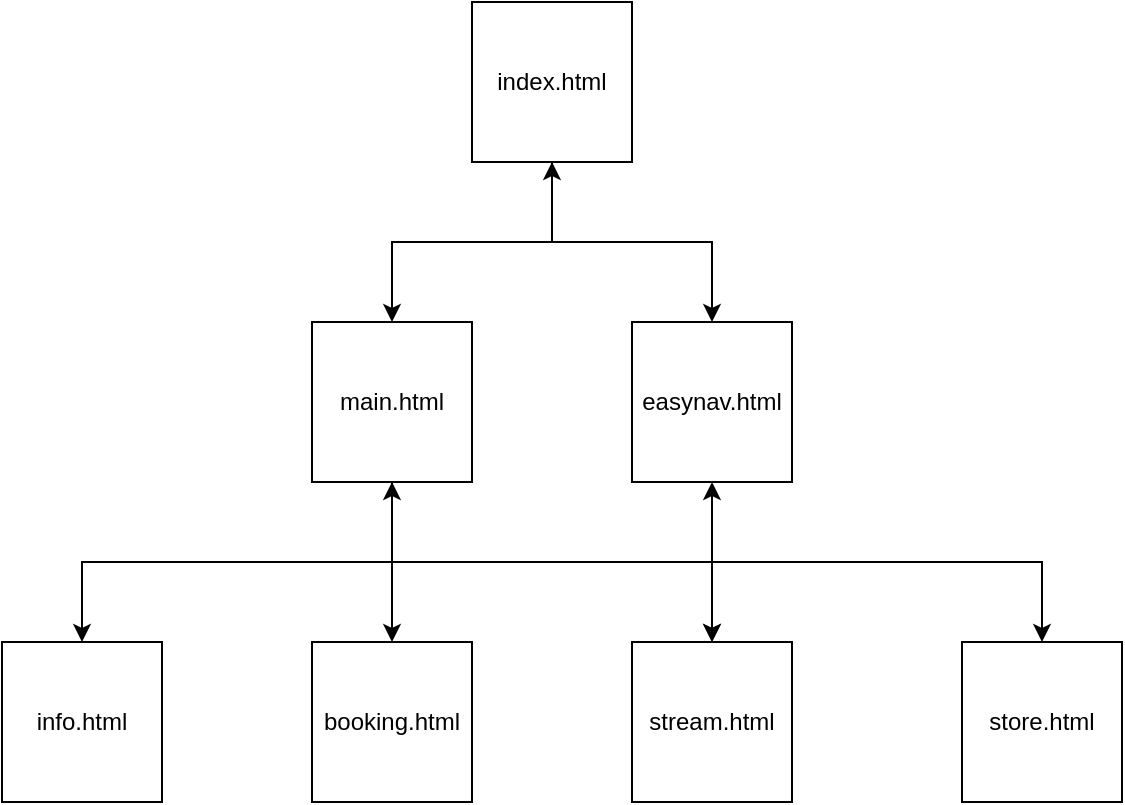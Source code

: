 <mxfile version="22.1.21" type="github">
  <diagram name="Page-1" id="-1JOY8JSiDKcAv9nMQWz">
    <mxGraphModel dx="1416" dy="802" grid="1" gridSize="10" guides="1" tooltips="1" connect="1" arrows="1" fold="1" page="1" pageScale="1" pageWidth="850" pageHeight="1100" math="0" shadow="0">
      <root>
        <mxCell id="0" />
        <mxCell id="1" parent="0" />
        <mxCell id="kdiNhIAEfqPXM1JczfFL-5" value="" style="edgeStyle=orthogonalEdgeStyle;rounded=0;orthogonalLoop=1;jettySize=auto;html=1;" edge="1" parent="1" source="kdiNhIAEfqPXM1JczfFL-1" target="kdiNhIAEfqPXM1JczfFL-4">
          <mxGeometry relative="1" as="geometry" />
        </mxCell>
        <mxCell id="kdiNhIAEfqPXM1JczfFL-7" value="" style="edgeStyle=orthogonalEdgeStyle;rounded=0;orthogonalLoop=1;jettySize=auto;html=1;startArrow=classic;startFill=1;" edge="1" parent="1" source="kdiNhIAEfqPXM1JczfFL-1" target="kdiNhIAEfqPXM1JczfFL-6">
          <mxGeometry relative="1" as="geometry" />
        </mxCell>
        <mxCell id="kdiNhIAEfqPXM1JczfFL-1" value="index.html" style="whiteSpace=wrap;html=1;aspect=fixed;" vertex="1" parent="1">
          <mxGeometry x="385" y="40" width="80" height="80" as="geometry" />
        </mxCell>
        <mxCell id="kdiNhIAEfqPXM1JczfFL-9" value="" style="edgeStyle=orthogonalEdgeStyle;rounded=0;orthogonalLoop=1;jettySize=auto;html=1;entryX=0.5;entryY=0;entryDx=0;entryDy=0;startArrow=classic;startFill=1;" edge="1" parent="1" source="kdiNhIAEfqPXM1JczfFL-4" target="kdiNhIAEfqPXM1JczfFL-8">
          <mxGeometry relative="1" as="geometry">
            <Array as="points">
              <mxPoint x="345" y="320" />
              <mxPoint x="190" y="320" />
            </Array>
          </mxGeometry>
        </mxCell>
        <mxCell id="kdiNhIAEfqPXM1JczfFL-11" value="" style="edgeStyle=orthogonalEdgeStyle;rounded=0;orthogonalLoop=1;jettySize=auto;html=1;" edge="1" parent="1" source="kdiNhIAEfqPXM1JczfFL-4" target="kdiNhIAEfqPXM1JczfFL-10">
          <mxGeometry relative="1" as="geometry">
            <Array as="points">
              <mxPoint x="345" y="370" />
              <mxPoint x="345" y="370" />
            </Array>
          </mxGeometry>
        </mxCell>
        <mxCell id="kdiNhIAEfqPXM1JczfFL-14" value="" style="edgeStyle=orthogonalEdgeStyle;rounded=0;orthogonalLoop=1;jettySize=auto;html=1;" edge="1" parent="1" source="kdiNhIAEfqPXM1JczfFL-4" target="kdiNhIAEfqPXM1JczfFL-12">
          <mxGeometry relative="1" as="geometry">
            <Array as="points">
              <mxPoint x="345" y="320" />
              <mxPoint x="505" y="320" />
            </Array>
          </mxGeometry>
        </mxCell>
        <mxCell id="kdiNhIAEfqPXM1JczfFL-17" value="" style="edgeStyle=orthogonalEdgeStyle;rounded=0;orthogonalLoop=1;jettySize=auto;html=1;entryX=0.5;entryY=0;entryDx=0;entryDy=0;" edge="1" parent="1" source="kdiNhIAEfqPXM1JczfFL-4" target="kdiNhIAEfqPXM1JczfFL-16">
          <mxGeometry relative="1" as="geometry">
            <Array as="points">
              <mxPoint x="345" y="320" />
              <mxPoint x="670" y="320" />
            </Array>
          </mxGeometry>
        </mxCell>
        <mxCell id="kdiNhIAEfqPXM1JczfFL-4" value="main.html" style="whiteSpace=wrap;html=1;aspect=fixed;" vertex="1" parent="1">
          <mxGeometry x="305" y="200" width="80" height="80" as="geometry" />
        </mxCell>
        <mxCell id="kdiNhIAEfqPXM1JczfFL-6" value="easynav.html" style="whiteSpace=wrap;html=1;aspect=fixed;" vertex="1" parent="1">
          <mxGeometry x="465" y="200" width="80" height="80" as="geometry" />
        </mxCell>
        <mxCell id="kdiNhIAEfqPXM1JczfFL-8" value="info.html" style="whiteSpace=wrap;html=1;aspect=fixed;" vertex="1" parent="1">
          <mxGeometry x="150" y="360" width="80" height="80" as="geometry" />
        </mxCell>
        <mxCell id="kdiNhIAEfqPXM1JczfFL-10" value="booking.html" style="whiteSpace=wrap;html=1;aspect=fixed;" vertex="1" parent="1">
          <mxGeometry x="305" y="360" width="80" height="80" as="geometry" />
        </mxCell>
        <mxCell id="kdiNhIAEfqPXM1JczfFL-12" value="stream.html" style="whiteSpace=wrap;html=1;aspect=fixed;" vertex="1" parent="1">
          <mxGeometry x="465" y="360" width="80" height="80" as="geometry" />
        </mxCell>
        <mxCell id="kdiNhIAEfqPXM1JczfFL-16" value="store.html" style="whiteSpace=wrap;html=1;aspect=fixed;" vertex="1" parent="1">
          <mxGeometry x="630" y="360" width="80" height="80" as="geometry" />
        </mxCell>
        <mxCell id="kdiNhIAEfqPXM1JczfFL-18" value="" style="endArrow=classic;html=1;rounded=0;exitX=0.5;exitY=1;exitDx=0;exitDy=0;entryX=0.5;entryY=0;entryDx=0;entryDy=0;startArrow=classic;startFill=1;" edge="1" parent="1" source="kdiNhIAEfqPXM1JczfFL-6" target="kdiNhIAEfqPXM1JczfFL-12">
          <mxGeometry width="50" height="50" relative="1" as="geometry">
            <mxPoint x="400" y="440" as="sourcePoint" />
            <mxPoint x="450" y="390" as="targetPoint" />
          </mxGeometry>
        </mxCell>
      </root>
    </mxGraphModel>
  </diagram>
</mxfile>
